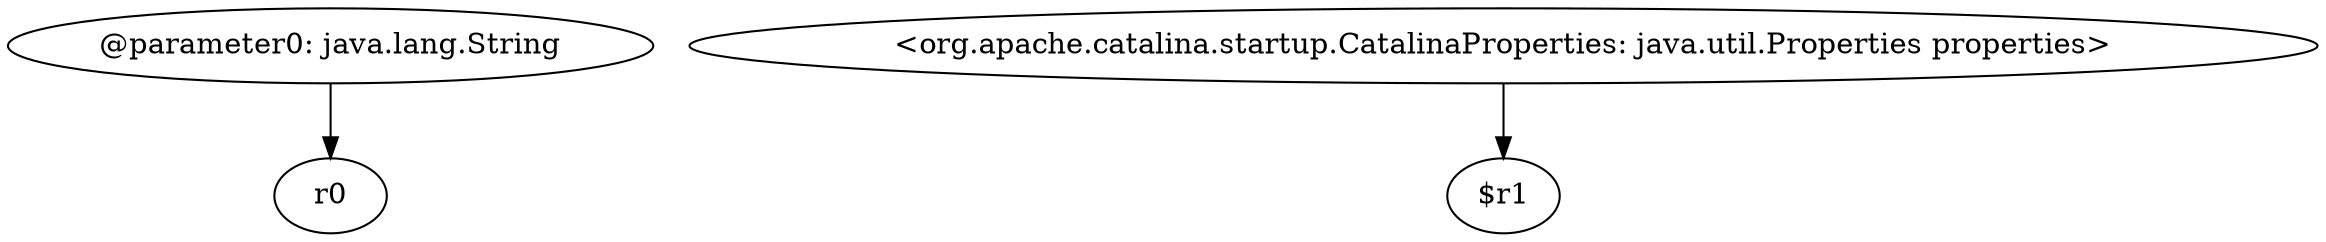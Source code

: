 digraph g {
0[label="@parameter0: java.lang.String"]
1[label="r0"]
0->1[label=""]
2[label="<org.apache.catalina.startup.CatalinaProperties: java.util.Properties properties>"]
3[label="$r1"]
2->3[label=""]
}